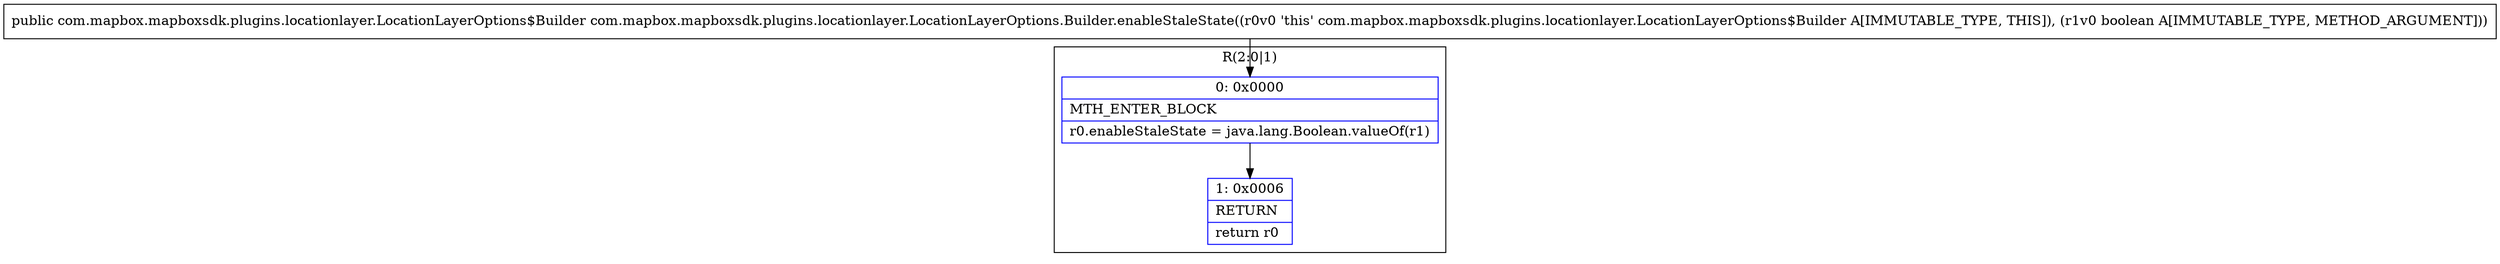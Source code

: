 digraph "CFG forcom.mapbox.mapboxsdk.plugins.locationlayer.LocationLayerOptions.Builder.enableStaleState(Z)Lcom\/mapbox\/mapboxsdk\/plugins\/locationlayer\/LocationLayerOptions$Builder;" {
subgraph cluster_Region_692855932 {
label = "R(2:0|1)";
node [shape=record,color=blue];
Node_0 [shape=record,label="{0\:\ 0x0000|MTH_ENTER_BLOCK\l|r0.enableStaleState = java.lang.Boolean.valueOf(r1)\l}"];
Node_1 [shape=record,label="{1\:\ 0x0006|RETURN\l|return r0\l}"];
}
MethodNode[shape=record,label="{public com.mapbox.mapboxsdk.plugins.locationlayer.LocationLayerOptions$Builder com.mapbox.mapboxsdk.plugins.locationlayer.LocationLayerOptions.Builder.enableStaleState((r0v0 'this' com.mapbox.mapboxsdk.plugins.locationlayer.LocationLayerOptions$Builder A[IMMUTABLE_TYPE, THIS]), (r1v0 boolean A[IMMUTABLE_TYPE, METHOD_ARGUMENT])) }"];
MethodNode -> Node_0;
Node_0 -> Node_1;
}

